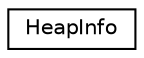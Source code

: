 digraph "Graphical Class Hierarchy"
{
  edge [fontname="Helvetica",fontsize="10",labelfontname="Helvetica",labelfontsize="10"];
  node [fontname="Helvetica",fontsize="10",shape=record];
  rankdir="LR";
  Node0 [label="HeapInfo",height=0.2,width=0.4,color="black", fillcolor="white", style="filled",URL="$struct_heap_info.html"];
}
